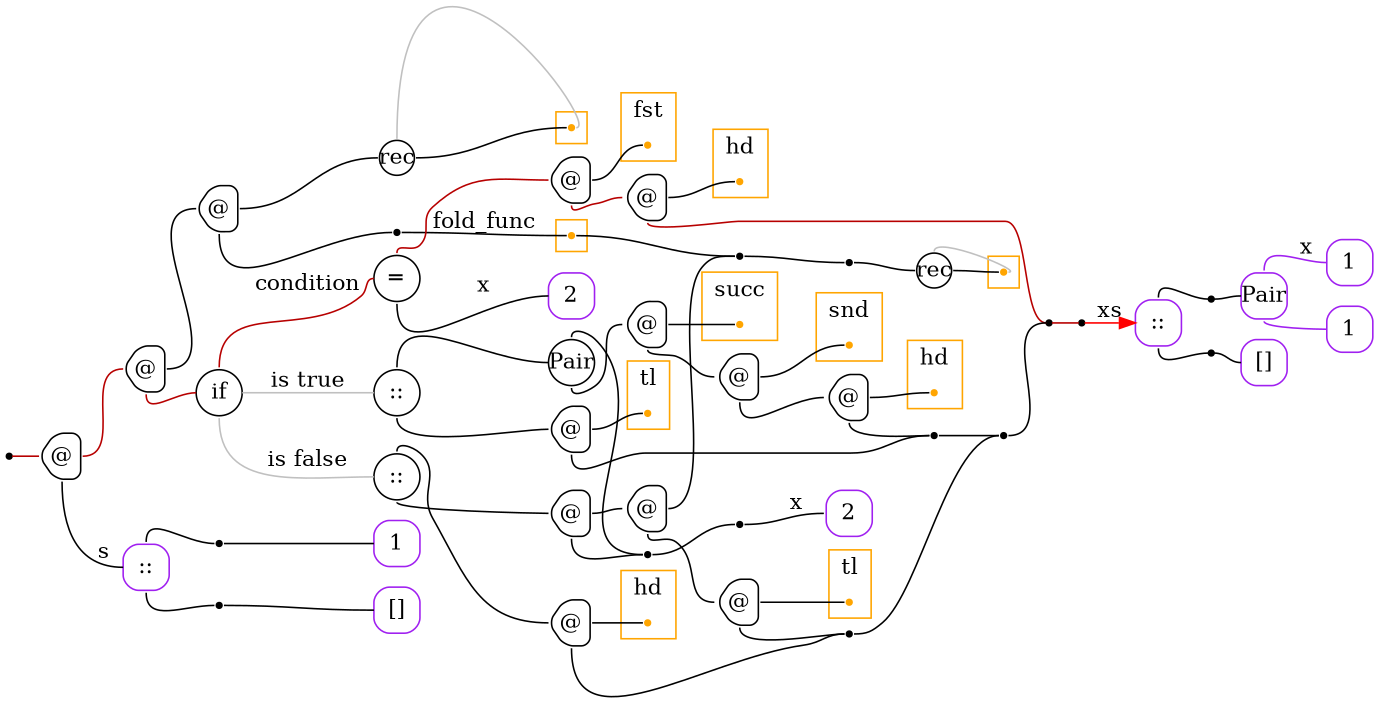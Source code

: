 digraph G {
  rankdir=LR;
  edge[arrowhead=none,arrowtail=none];
  node[fixedsize=true,shape=circle]
  size="9.201041666666667,5.219270833333334";
  labeldistance=0;
  nodesep=.175;
  ranksep=.175;

 nd1[shape=point];
   nd15[label="1",tooltip="nd15-ConstGraph",style=rounded,orientation=90,shape=square,width=.4,height=.4,color="purple"];
   nd21[label="2",tooltip="nd21-ConstGraph",style=rounded,orientation=90,shape=square,width=.4,height=.4,color="purple"];
   nd27[label="1",tooltip="nd27-ConstGraph",style=rounded,orientation=90,shape=square,width=.4,height=.4,color="purple"];
   nd32[label="[]",tooltip="nd32-ConstEmptyGraph",style=rounded,orientation=90,shape=square,width=.4,height=.4,color="purple"];
 subgraph cluster_nd174 {
   graph[style=fill,color="orange"];
   ndcluster_nd174[tooltip="nd174",orientation=90,shape=point,color="orange"];
 };
 nd379[label="rec",tooltip="nd379-RecurGraph",style=rounded,width=.3,height=.3,color="#000000"];
   subgraph cluster_nd383 {
     graph[style=fill,color="orange"];
     ndcluster_nd383[tooltip="nd383",orientation=90,shape=point,color="orange"];
   };
 nd673[label=" ",tooltip="nd673-ContractGraph",style=rounded,orientation=90,shape=point];
   nd592[label="1",tooltip="nd592-ConstGraph",style=rounded,orientation=90,shape=square,width=.4,height=.4,color="purple"];
   nd596[label="[]",tooltip="nd596-ConstEmptyGraph",style=rounded,orientation=90,shape=square,width=.4,height=.4,color="purple"];
   nd686[label="Pair",tooltip="nd686-ConstPairGraph",style=rounded,orientation=90,shape=square,width=.4,height=.4,color="purple"];
   nd692[label="::",tooltip="nd692-ConstListGraph",style=rounded,orientation=90,shape=square,width=.4,height=.4,color="purple"];
 nd696[label="rec",tooltip="nd696-RecurGraph",style=rounded,width=.3,height=.3,color="#000000"];
   subgraph cluster_nd700 {
     graph[style=fill,color="orange"];
     ndcluster_nd700[tooltip="nd700",orientation=90,shape=point,color="orange"];
   };
 nd506[label="@",tooltip="nd506-AppGraph",style=rounded,orientation=90,shape=house,width=.4,height=.4,color="#000000"];
 nd507[label="@",tooltip="nd507-AppGraph",style=rounded,orientation=90,shape=house,width=.4,height=.4,color="#000000"];
 nd508[label="@",tooltip="nd508-AppGraph",style=rounded,orientation=90,shape=house,width=.4,height=.4,color="#000000"];
 nd522[label=" ",tooltip="nd522-ContractGraph",style=rounded,orientation=90,shape=point];
   nd777[label="::",tooltip="nd777-ConstListGraph",style=rounded,orientation=90,shape=square,width=.4,height=.4,color="purple"];
 nd780[label=" ",tooltip="nd780-ContractGraph",style=rounded,orientation=90,shape=point];
 nd781[label=" ",tooltip="nd781-ContractGraph",style=rounded,orientation=90,shape=point];
 nd885[label=" ",tooltip="nd885-ContractGraph",style=rounded,orientation=90,shape=point];
 nd809[label="if",tooltip="nd809-IfGraph",style=rounded,width=.4,height=.4,color="#000000"];
 nd810[label="=",tooltip="nd810-BinOpGraph",style=rounded,width=.4,height=.4,color="#000000"];
 nd811[label="@",tooltip="nd811-AppGraph",style=rounded,orientation=90,shape=house,width=.4,height=.4,color="#000000"];
 subgraph cluster_nd814 {
   graph[style=fill,color="orange",label="fst"];
   ndcluster_nd814[tooltip="nd814",orientation=90,shape=point,color="orange"];
 };
 nd818[label="@",tooltip="nd818-AppGraph",style=rounded,orientation=90,shape=house,width=.4,height=.4,color="#000000"];
 subgraph cluster_nd821 {
   graph[style=fill,color="orange",label="hd"];
   ndcluster_nd821[tooltip="nd821",orientation=90,shape=point,color="orange"];
 };
 nd825[label="::",tooltip="nd825-BinOpGraph",style=rounded,width=.4,height=.4,color="#000000"];
 nd826[label="Pair",tooltip="nd826-BinOpGraph",style=rounded,width=.4,height=.4,color="#000000"];
 nd827[label="@",tooltip="nd827-AppGraph",style=rounded,orientation=90,shape=house,width=.4,height=.4,color="#000000"];
 subgraph cluster_nd830 {
   graph[style=fill,color="orange",label="succ"];
   ndcluster_nd830[tooltip="nd830",orientation=90,shape=point,color="orange"];
 };
 nd834[label="@",tooltip="nd834-AppGraph",style=rounded,orientation=90,shape=house,width=.4,height=.4,color="#000000"];
 subgraph cluster_nd837 {
   graph[style=fill,color="orange",label="snd"];
   ndcluster_nd837[tooltip="nd837",orientation=90,shape=point,color="orange"];
 };
 nd841[label="@",tooltip="nd841-AppGraph",style=rounded,orientation=90,shape=house,width=.4,height=.4,color="#000000"];
 subgraph cluster_nd844 {
   graph[style=fill,color="orange",label="hd"];
   ndcluster_nd844[tooltip="nd844",orientation=90,shape=point,color="orange"];
 };
 nd848[label="@",tooltip="nd848-AppGraph",style=rounded,orientation=90,shape=house,width=.4,height=.4,color="#000000"];
 subgraph cluster_nd851 {
   graph[style=fill,color="orange",label="tl"];
   ndcluster_nd851[tooltip="nd851",orientation=90,shape=point,color="orange"];
 };
 nd855[label=" ",tooltip="nd855-ContractGraph",style=rounded,orientation=90,shape=point];
 nd856[label="::",tooltip="nd856-BinOpGraph",style=rounded,width=.4,height=.4,color="#000000"];
 nd857[label="@",tooltip="nd857-AppGraph",style=rounded,orientation=90,shape=house,width=.4,height=.4,color="#000000"];
 subgraph cluster_nd860 {
   graph[style=fill,color="orange",label="hd"];
   ndcluster_nd860[tooltip="nd860",orientation=90,shape=point,color="orange"];
 };
 nd864[label="@",tooltip="nd864-AppGraph",style=rounded,orientation=90,shape=house,width=.4,height=.4,color="#000000"];
 nd865[label="@",tooltip="nd865-AppGraph",style=rounded,orientation=90,shape=house,width=.4,height=.4,color="#000000"];
 nd867[label="@",tooltip="nd867-AppGraph",style=rounded,orientation=90,shape=house,width=.4,height=.4,color="#000000"];
 subgraph cluster_nd870 {
   graph[style=fill,color="orange",label="tl"];
   ndcluster_nd870[tooltip="nd870",orientation=90,shape=point,color="orange"];
 };
 nd875[label=" ",tooltip="nd875-ContractGraph",style=rounded,orientation=90,shape=point];
 nd876[label=" ",tooltip="nd876-ContractGraph",style=rounded,orientation=90,shape=point];
 nd877[label=" ",tooltip="nd877-ContractGraph",style=rounded,orientation=90,shape=point];
 nd878[label=" ",tooltip="nd878-ContractGraph",style=rounded,orientation=90,shape=point];
 nd879[label=" ",tooltip="nd879-ContractGraph",style=rounded,orientation=90,shape=point];
 nd881[label=" ",tooltip="nd881-ContractGraph",style=rounded,orientation=90,shape=point];
 nd892[label=" ",tooltip="nd892-ContractGraph",style=rounded,orientation=90,shape=point];
 nd893[label=" ",tooltip="nd893-ContractGraph",style=rounded,orientation=90,shape=point];
   nd902[label="2",tooltip="nd902-ConstGraph",style=rounded,orientation=90,shape=square,width=.4,height=.4,color="purple"];

  ndcluster_nd174->nd885[tailport=e,headport=w];
  nd673->nd379[tailport=e,headport=w,color=black,arrowhead=none,arrowtail=none];
  nd780->nd27[tailport=e,headport=w];
  nd781->nd32[tailport=e,headport=w];
  nd379->ndcluster_nd383[dir=back,headport=e,tailport=n,color=grey,arrowhead=none,arrowtail=none];
  nd379->ndcluster_nd383[tailport=e,headport=w];
  nd506->nd777[label="s",tailport=s,headport=w];
  nd508->nd696[tailport=e,headport=w,color=black,arrowhead=none,arrowtail=none];
  nd507->nd508[tailport=e,headport=w];
  nd508->nd522[tailport=s,headport=w];
  nd506->nd507[tailport=e,headport=w,color="#b70000",arrowhead=none,arrowtail=none];
  nd1->nd506[label="",tailport=e,headport=w,color="#b70000",arrowhead=none,arrowtail=none];
  nd522->ndcluster_nd174[label="fold_func",tailport=e,headport=w];
  nd686->nd592[tailport=s,headport=w,color=purple,arrowhead=none,arrowtail=none];
  nd692->nd892[tailport=n,headport=w];
  nd692->nd893[tailport=s,headport=w];
  nd686->nd15[label="x",tailport=n,headport=w,color=purple,arrowhead=none,arrowtail=none];
  nd885->nd673[tailport=e,headport=w];
  nd892->nd686[tailport=e,headport=w];
  nd893->nd596[tailport=e,headport=w];
  nd696->ndcluster_nd700[dir=back,headport=e,tailport=n,color=grey,arrowhead=none,arrowtail=none];
  nd696->ndcluster_nd700[tailport=e,headport=w];
  nd777->nd780[tailport=n,headport=w];
  nd777->nd781[tailport=s,headport=w];
  nd818->ndcluster_nd821[tailport=e,headport=w];
  nd811->ndcluster_nd814[tailport=e,headport=w];
  nd811->nd818[tailport=s,headport=w,color="#b70000",arrowhead=none,arrowtail=none];
  nd810->nd811[tailport=n,headport=w,color="#b70000",arrowhead=none,arrowtail=none];
  nd841->ndcluster_nd844[tailport=e,headport=w];
  nd834->ndcluster_nd837[tailport=e,headport=w];
  nd834->nd841[tailport=s,headport=w];
  nd827->ndcluster_nd830[tailport=e,headport=w];
  nd827->nd834[tailport=s,headport=w];
  nd826->nd827[tailport=s,headport=w];
  nd848->ndcluster_nd851[tailport=e,headport=w];
  nd825->nd826[tailport=n,headport=w];
  nd825->nd848[tailport=s,headport=w];
  nd848->nd855[tailport=s,headport=w];
  nd841->nd855[tailport=s,headport=w];
  nd857->ndcluster_nd860[tailport=e,headport=w];
  nd867->ndcluster_nd870[tailport=e,headport=w];
  nd865->nd885[tailport=e,headport=w];
  nd865->nd867[tailport=s,headport=w];
  nd864->nd865[tailport=e,headport=w];
  nd856->nd857[tailport=n,headport=w];
  nd856->nd864[tailport=s,headport=w];
  nd867->nd875[tailport=s,headport=w];
  nd857->nd875[tailport=s,headport=w];
  nd809->nd810[label="condition",tailport=n,headport=w,color="#b70000",arrowhead=none,arrowtail=none];
  nd809->nd825[label="is true",tailport=e,headport=w,color=grey,arrowhead=none,arrowtail=none];
  nd809->nd856[label="is false",tailport=s,headport=w,color=grey,arrowhead=none,arrowtail=none];
  nd864->nd876[tailport=s,headport=w];
  nd826->nd876[tailport=n,headport=w];
  nd875->nd877[tailport=e,headport=w];
  nd855->nd877[tailport=e,headport=w];
  nd810->nd902[label="x",tailport=s,headport=w];
  nd876->nd878[tailport=e,headport=w];
  nd818->nd879[tailport=s,headport=w,color="#b70000",arrowhead=none,arrowtail=none];
  nd877->nd879[tailport=e,headport=w];
  nd507->nd809[label="",tailport=s,headport=w,color="#b70000",arrowhead=none,arrowtail=none];
  nd879->nd881[tailport=e,headport=w,color="#b70000",arrowhead=none,arrowtail=none];
  nd878->nd21[label="x",tailport=e,headport=w];
  nd881->nd692[label="xs",tailport=e,headport=w,color=red,arrowhead=normal];
}